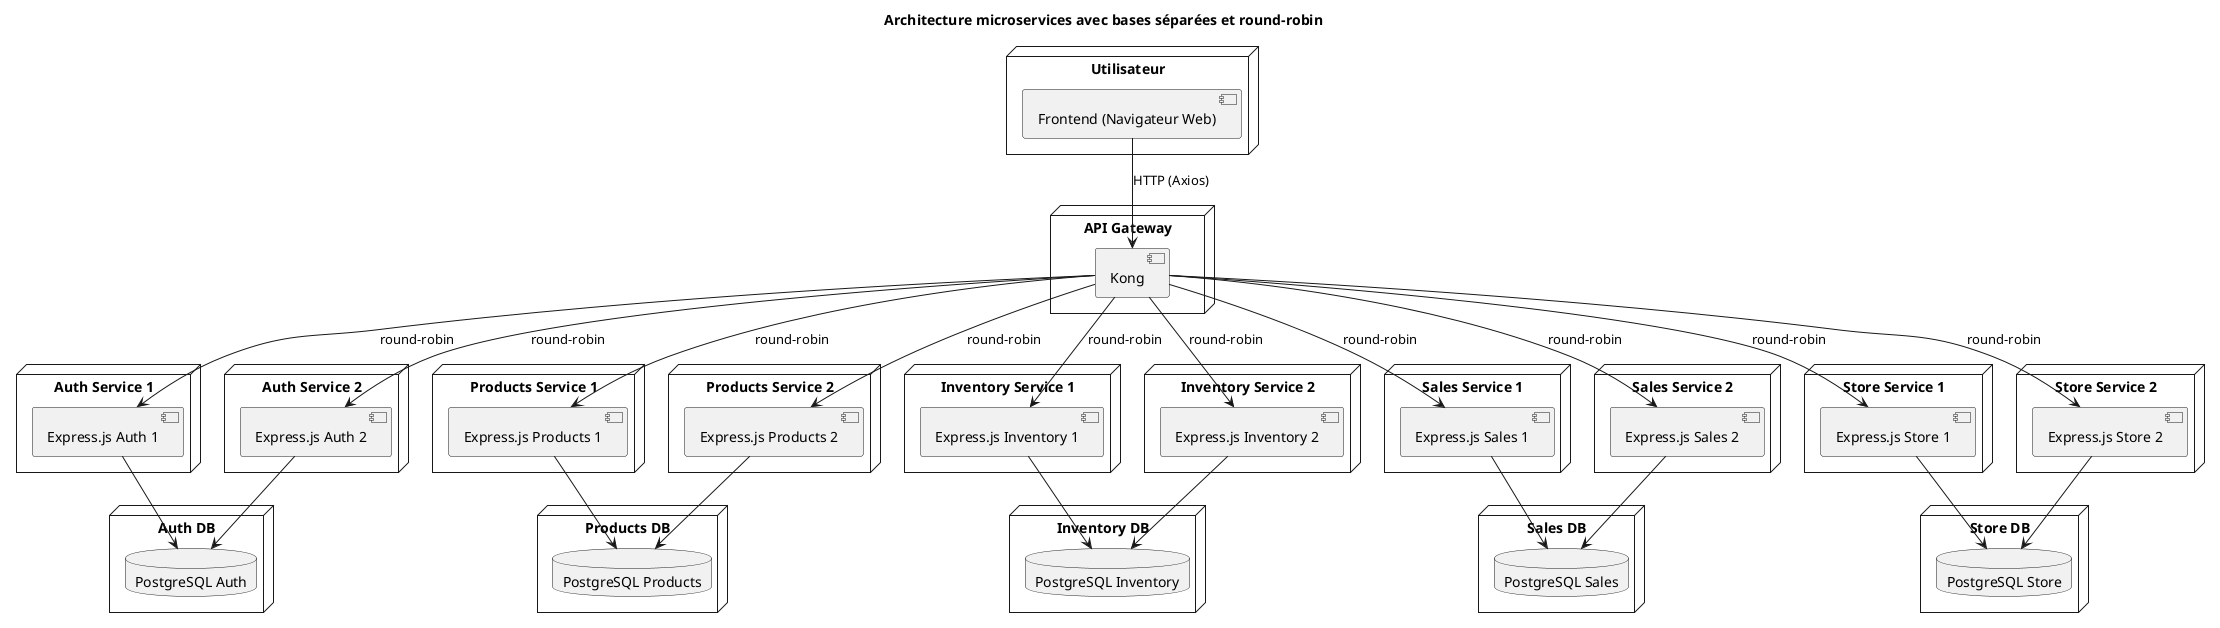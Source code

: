@startuml Architecture microservices round-robin

title Architecture microservices avec bases séparées et round-robin

node "Utilisateur" {
  component "Frontend (Navigateur Web)"
}

node "API Gateway" {
  component "Kong"
}

node "Auth Service 1" {
  component "Express.js Auth 1"
}
node "Auth Service 2" {
  component "Express.js Auth 2"
}
node "Auth DB" {
  database "PostgreSQL Auth"
}

node "Products Service 1" {
  component "Express.js Products 1"
}
node "Products Service 2" {
  component "Express.js Products 2"
}
node "Products DB" {
  database "PostgreSQL Products"
}

node "Inventory Service 1" {
  component "Express.js Inventory 1"
}
node "Inventory Service 2" {
  component "Express.js Inventory 2"
}
node "Inventory DB" {
  database "PostgreSQL Inventory"
}

node "Sales Service 1" {
  component "Express.js Sales 1"
}
node "Sales Service 2" {
  component "Express.js Sales 2"
}
node "Sales DB" {
  database "PostgreSQL Sales"
}

node "Store Service 1" {
  component "Express.js Store 1"
}
node "Store Service 2" {
  component "Express.js Store 2"
}
node "Store DB" {
  database "PostgreSQL Store"
}

"Frontend (Navigateur Web)" --> "Kong" : HTTP (Axios)
"Kong" --> "Express.js Auth 1" : round-robin
"Kong" --> "Express.js Auth 2" : round-robin
"Kong" --> "Express.js Products 1" : round-robin
"Kong" --> "Express.js Products 2" : round-robin
"Kong" --> "Express.js Inventory 1" : round-robin
"Kong" --> "Express.js Inventory 2" : round-robin
"Kong" --> "Express.js Sales 1" : round-robin
"Kong" --> "Express.js Sales 2" : round-robin
"Kong" --> "Express.js Store 1" : round-robin
"Kong" --> "Express.js Store 2" : round-robin

"Express.js Auth 1" --> "PostgreSQL Auth"
"Express.js Auth 2" --> "PostgreSQL Auth"
"Express.js Products 1" --> "PostgreSQL Products"
"Express.js Products 2" --> "PostgreSQL Products"
"Express.js Inventory 1" --> "PostgreSQL Inventory"
"Express.js Inventory 2" --> "PostgreSQL Inventory"
"Express.js Sales 1" --> "PostgreSQL Sales"
"Express.js Sales 2" --> "PostgreSQL Sales"
"Express.js Store 1" --> "PostgreSQL Store"
"Express.js Store 2" --> "PostgreSQL Store"

@enduml